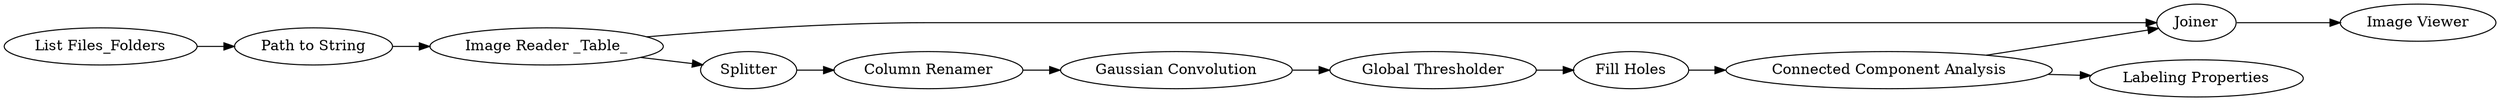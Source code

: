 digraph {
	11 -> 10
	12 -> 13
	4 -> 5
	3 -> 2
	10 -> 14
	9 -> 11
	4 -> 12
	5 -> 6
	6 -> 7
	10 -> 12
	2 -> 4
	7 -> 9
	5 [label=Splitter]
	13 [label="Image Viewer"]
	7 [label="Gaussian Convolution"]
	9 [label="Global Thresholder"]
	11 [label="Fill Holes"]
	4 [label="Image Reader _Table_"]
	10 [label="Connected Component Analysis"]
	6 [label="Column Renamer"]
	14 [label="Labeling Properties"]
	3 [label="List Files_Folders"]
	2 [label="Path to String"]
	12 [label=Joiner]
	rankdir=LR
}
